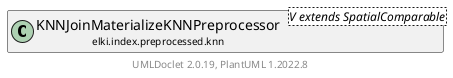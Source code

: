 @startuml
    remove .*\.(Instance|Par|Parameterizer|Factory)$
    set namespaceSeparator none
    hide empty fields
    hide empty methods

    class "<size:14>KNNJoinMaterializeKNNPreprocessor.Factory\n<size:10>elki.index.preprocessed.knn" as elki.index.preprocessed.knn.KNNJoinMaterializeKNNPreprocessor.Factory<O extends SpatialComparable> [[KNNJoinMaterializeKNNPreprocessor.Factory.html]] {
        +Factory(int, Distance<? super SpatialComparable>)
        +instantiate(Relation<O extends SpatialComparable>): KNNJoinMaterializeKNNPreprocessor<O extends SpatialComparable>
    }

    abstract class "<size:14>AbstractMaterializeKNNPreprocessor.Factory\n<size:10>elki.index.preprocessed.knn" as elki.index.preprocessed.knn.AbstractMaterializeKNNPreprocessor.Factory<O extends SpatialComparable> [[AbstractMaterializeKNNPreprocessor.Factory.html]] {
        {abstract} +instantiate(Relation<O>): AbstractMaterializeKNNPreprocessor<O>
    }
    class "<size:14>KNNJoinMaterializeKNNPreprocessor\n<size:10>elki.index.preprocessed.knn" as elki.index.preprocessed.knn.KNNJoinMaterializeKNNPreprocessor<V extends SpatialComparable> [[KNNJoinMaterializeKNNPreprocessor.html]]
    class "<size:14>KNNJoinMaterializeKNNPreprocessor.Factory.Par\n<size:10>elki.index.preprocessed.knn" as elki.index.preprocessed.knn.KNNJoinMaterializeKNNPreprocessor.Factory.Par<O extends SpatialComparable>

    elki.index.preprocessed.knn.AbstractMaterializeKNNPreprocessor.Factory <|-- elki.index.preprocessed.knn.KNNJoinMaterializeKNNPreprocessor.Factory
    elki.index.preprocessed.knn.KNNJoinMaterializeKNNPreprocessor +-- elki.index.preprocessed.knn.KNNJoinMaterializeKNNPreprocessor.Factory
    elki.index.preprocessed.knn.KNNJoinMaterializeKNNPreprocessor.Factory +-- elki.index.preprocessed.knn.KNNJoinMaterializeKNNPreprocessor.Factory.Par

    center footer UMLDoclet 2.0.19, PlantUML 1.2022.8
@enduml
